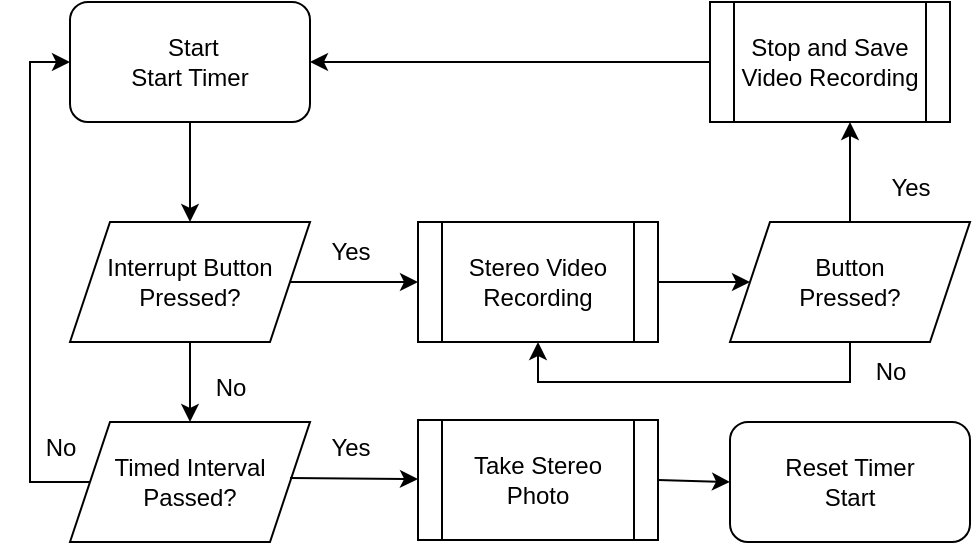 <mxfile version="22.1.7" type="device">
  <diagram name="Page-1" id="0LjyaR8GP39VxtX0l3Zi">
    <mxGraphModel dx="826" dy="461" grid="1" gridSize="10" guides="1" tooltips="1" connect="1" arrows="1" fold="1" page="1" pageScale="1" pageWidth="827" pageHeight="1169" math="0" shadow="0">
      <root>
        <mxCell id="0" />
        <mxCell id="1" parent="0" />
        <mxCell id="ZX0OzG1rlly8gCr69xc4-1" value="&amp;nbsp;Start&lt;br&gt;Start Timer" style="rounded=1;whiteSpace=wrap;html=1;" vertex="1" parent="1">
          <mxGeometry x="120" y="90" width="120" height="60" as="geometry" />
        </mxCell>
        <mxCell id="ZX0OzG1rlly8gCr69xc4-3" value="" style="endArrow=classic;html=1;rounded=0;" edge="1" parent="1">
          <mxGeometry width="50" height="50" relative="1" as="geometry">
            <mxPoint x="180" y="150" as="sourcePoint" />
            <mxPoint x="180" y="200" as="targetPoint" />
          </mxGeometry>
        </mxCell>
        <mxCell id="ZX0OzG1rlly8gCr69xc4-5" value="Interrupt Button &lt;br&gt;Pressed?" style="shape=parallelogram;perimeter=parallelogramPerimeter;whiteSpace=wrap;html=1;fixedSize=1;" vertex="1" parent="1">
          <mxGeometry x="120" y="200" width="120" height="60" as="geometry" />
        </mxCell>
        <mxCell id="ZX0OzG1rlly8gCr69xc4-6" value="" style="endArrow=classic;html=1;rounded=0;entryX=0;entryY=0.5;entryDx=0;entryDy=0;" edge="1" parent="1" target="ZX0OzG1rlly8gCr69xc4-23">
          <mxGeometry width="50" height="50" relative="1" as="geometry">
            <mxPoint x="230" y="230" as="sourcePoint" />
            <mxPoint x="290" y="230" as="targetPoint" />
          </mxGeometry>
        </mxCell>
        <mxCell id="ZX0OzG1rlly8gCr69xc4-7" value="" style="endArrow=classic;html=1;rounded=0;" edge="1" parent="1">
          <mxGeometry width="50" height="50" relative="1" as="geometry">
            <mxPoint x="180" y="260" as="sourcePoint" />
            <mxPoint x="180" y="300" as="targetPoint" />
          </mxGeometry>
        </mxCell>
        <mxCell id="ZX0OzG1rlly8gCr69xc4-8" value="Yes" style="text;html=1;align=center;verticalAlign=middle;resizable=0;points=[];autosize=1;strokeColor=none;fillColor=none;" vertex="1" parent="1">
          <mxGeometry x="240" y="200" width="40" height="30" as="geometry" />
        </mxCell>
        <mxCell id="ZX0OzG1rlly8gCr69xc4-9" value="No&lt;br&gt;" style="text;html=1;align=center;verticalAlign=middle;resizable=0;points=[];autosize=1;strokeColor=none;fillColor=none;" vertex="1" parent="1">
          <mxGeometry x="180" y="268" width="40" height="30" as="geometry" />
        </mxCell>
        <mxCell id="ZX0OzG1rlly8gCr69xc4-11" value="Button&lt;br&gt;Pressed?" style="shape=parallelogram;perimeter=parallelogramPerimeter;whiteSpace=wrap;html=1;fixedSize=1;" vertex="1" parent="1">
          <mxGeometry x="450" y="200" width="120" height="60" as="geometry" />
        </mxCell>
        <mxCell id="ZX0OzG1rlly8gCr69xc4-12" value="" style="endArrow=classic;html=1;rounded=0;" edge="1" parent="1" target="ZX0OzG1rlly8gCr69xc4-11">
          <mxGeometry width="50" height="50" relative="1" as="geometry">
            <mxPoint x="410" y="230" as="sourcePoint" />
            <mxPoint x="460" y="180" as="targetPoint" />
          </mxGeometry>
        </mxCell>
        <mxCell id="ZX0OzG1rlly8gCr69xc4-13" value="" style="endArrow=classic;html=1;rounded=0;" edge="1" parent="1">
          <mxGeometry width="50" height="50" relative="1" as="geometry">
            <mxPoint x="510" y="200" as="sourcePoint" />
            <mxPoint x="510" y="150" as="targetPoint" />
          </mxGeometry>
        </mxCell>
        <mxCell id="ZX0OzG1rlly8gCr69xc4-14" value="Yes" style="text;html=1;align=center;verticalAlign=middle;resizable=0;points=[];autosize=1;strokeColor=none;fillColor=none;" vertex="1" parent="1">
          <mxGeometry x="520" y="168" width="40" height="30" as="geometry" />
        </mxCell>
        <mxCell id="ZX0OzG1rlly8gCr69xc4-15" value="" style="endArrow=classic;html=1;rounded=0;entryX=0.5;entryY=1;entryDx=0;entryDy=0;" edge="1" parent="1">
          <mxGeometry width="50" height="50" relative="1" as="geometry">
            <mxPoint x="510" y="260" as="sourcePoint" />
            <mxPoint x="354" y="260" as="targetPoint" />
            <Array as="points">
              <mxPoint x="510" y="280" />
              <mxPoint x="354" y="280" />
            </Array>
          </mxGeometry>
        </mxCell>
        <mxCell id="ZX0OzG1rlly8gCr69xc4-16" value="No" style="text;html=1;align=center;verticalAlign=middle;resizable=0;points=[];autosize=1;strokeColor=none;fillColor=none;" vertex="1" parent="1">
          <mxGeometry x="510" y="260" width="40" height="30" as="geometry" />
        </mxCell>
        <mxCell id="ZX0OzG1rlly8gCr69xc4-19" value="" style="endArrow=classic;html=1;rounded=0;entryX=1;entryY=0.5;entryDx=0;entryDy=0;" edge="1" parent="1" target="ZX0OzG1rlly8gCr69xc4-1">
          <mxGeometry width="50" height="50" relative="1" as="geometry">
            <mxPoint x="450" y="120" as="sourcePoint" />
            <mxPoint x="500" y="70" as="targetPoint" />
          </mxGeometry>
        </mxCell>
        <mxCell id="ZX0OzG1rlly8gCr69xc4-20" value="Timed Interval&lt;br&gt;Passed?" style="shape=parallelogram;perimeter=parallelogramPerimeter;whiteSpace=wrap;html=1;fixedSize=1;" vertex="1" parent="1">
          <mxGeometry x="120" y="300" width="120" height="60" as="geometry" />
        </mxCell>
        <mxCell id="ZX0OzG1rlly8gCr69xc4-21" value="" style="endArrow=classic;html=1;rounded=0;" edge="1" parent="1" target="ZX0OzG1rlly8gCr69xc4-25">
          <mxGeometry width="50" height="50" relative="1" as="geometry">
            <mxPoint x="230" y="328" as="sourcePoint" />
            <mxPoint x="260" y="340" as="targetPoint" />
          </mxGeometry>
        </mxCell>
        <mxCell id="ZX0OzG1rlly8gCr69xc4-23" value="Stereo Video &lt;br&gt;Recording" style="shape=process;whiteSpace=wrap;html=1;backgroundOutline=1;" vertex="1" parent="1">
          <mxGeometry x="294" y="200" width="120" height="60" as="geometry" />
        </mxCell>
        <mxCell id="ZX0OzG1rlly8gCr69xc4-24" value="Stop and Save&lt;br&gt;Video Recording" style="shape=process;whiteSpace=wrap;html=1;backgroundOutline=1;" vertex="1" parent="1">
          <mxGeometry x="440" y="90" width="120" height="60" as="geometry" />
        </mxCell>
        <mxCell id="ZX0OzG1rlly8gCr69xc4-25" value="Take Stereo&lt;br&gt;Photo" style="shape=process;whiteSpace=wrap;html=1;backgroundOutline=1;" vertex="1" parent="1">
          <mxGeometry x="294" y="299" width="120" height="60" as="geometry" />
        </mxCell>
        <mxCell id="ZX0OzG1rlly8gCr69xc4-26" value="Yes" style="text;html=1;align=center;verticalAlign=middle;resizable=0;points=[];autosize=1;strokeColor=none;fillColor=none;" vertex="1" parent="1">
          <mxGeometry x="240" y="298" width="40" height="30" as="geometry" />
        </mxCell>
        <mxCell id="ZX0OzG1rlly8gCr69xc4-29" value="" style="endArrow=classic;html=1;rounded=0;entryX=0;entryY=0.5;entryDx=0;entryDy=0;exitX=0;exitY=0.5;exitDx=0;exitDy=0;" edge="1" parent="1" source="ZX0OzG1rlly8gCr69xc4-20" target="ZX0OzG1rlly8gCr69xc4-1">
          <mxGeometry width="50" height="50" relative="1" as="geometry">
            <mxPoint x="130" y="328" as="sourcePoint" />
            <mxPoint x="110" y="328" as="targetPoint" />
            <Array as="points">
              <mxPoint x="100" y="330" />
              <mxPoint x="100" y="120" />
            </Array>
          </mxGeometry>
        </mxCell>
        <mxCell id="ZX0OzG1rlly8gCr69xc4-32" value="&amp;nbsp; &amp;nbsp;No" style="text;html=1;align=center;verticalAlign=middle;resizable=0;points=[];autosize=1;strokeColor=none;fillColor=none;" vertex="1" parent="1">
          <mxGeometry x="85" y="298" width="50" height="30" as="geometry" />
        </mxCell>
        <mxCell id="ZX0OzG1rlly8gCr69xc4-35" value="" style="endArrow=classic;html=1;rounded=0;exitX=1;exitY=0.5;exitDx=0;exitDy=0;" edge="1" parent="1" source="ZX0OzG1rlly8gCr69xc4-25">
          <mxGeometry width="50" height="50" relative="1" as="geometry">
            <mxPoint x="420" y="330" as="sourcePoint" />
            <mxPoint x="450" y="330" as="targetPoint" />
          </mxGeometry>
        </mxCell>
        <mxCell id="ZX0OzG1rlly8gCr69xc4-36" value="Reset Timer&lt;br&gt;Start" style="rounded=1;whiteSpace=wrap;html=1;" vertex="1" parent="1">
          <mxGeometry x="450" y="300" width="120" height="60" as="geometry" />
        </mxCell>
      </root>
    </mxGraphModel>
  </diagram>
</mxfile>
